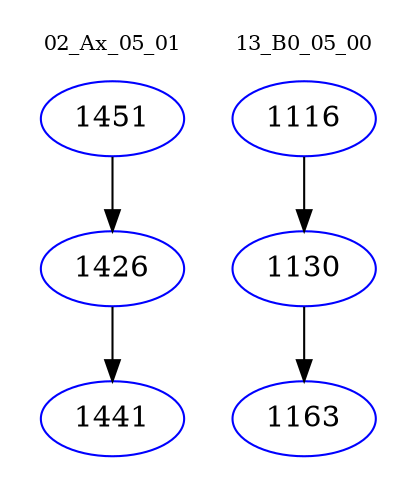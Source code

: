 digraph{
subgraph cluster_0 {
color = white
label = "02_Ax_05_01";
fontsize=10;
T0_1451 [label="1451", color="blue"]
T0_1451 -> T0_1426 [color="black"]
T0_1426 [label="1426", color="blue"]
T0_1426 -> T0_1441 [color="black"]
T0_1441 [label="1441", color="blue"]
}
subgraph cluster_1 {
color = white
label = "13_B0_05_00";
fontsize=10;
T1_1116 [label="1116", color="blue"]
T1_1116 -> T1_1130 [color="black"]
T1_1130 [label="1130", color="blue"]
T1_1130 -> T1_1163 [color="black"]
T1_1163 [label="1163", color="blue"]
}
}
